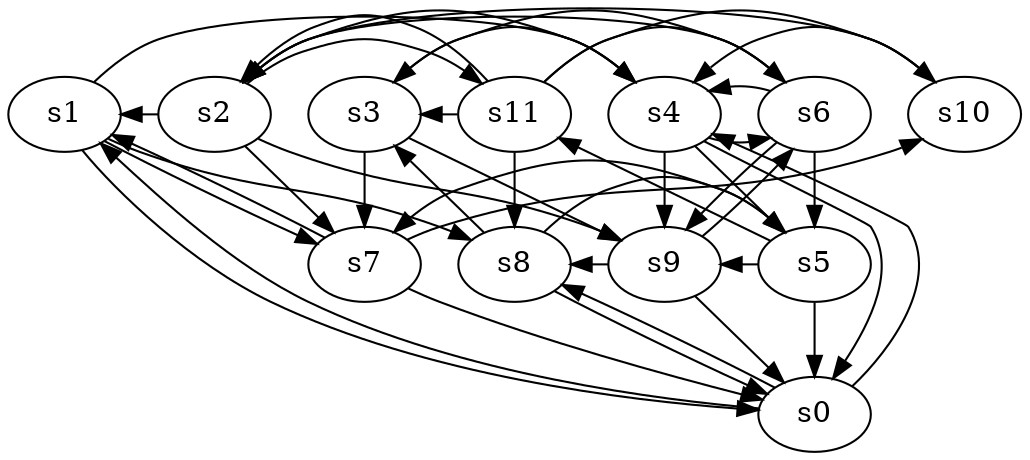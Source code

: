 digraph game_0789_complex_12 {
    s0 [name="s0", player=1];
    s1 [name="s1", player=1, target=1];
    s2 [name="s2", player=1];
    s3 [name="s3", player=0, target=1];
    s4 [name="s4", player=1, target=1];
    s5 [name="s5", player=0];
    s6 [name="s6", player=1];
    s7 [name="s7", player=1];
    s8 [name="s8", player=0, target=1];
    s9 [name="s9", player=0];
    s10 [name="s10", player=1, target=1];
    s11 [name="s11", player=1, target=1];

    s0 -> s1 [constraint="!(time % 2 == 0)"];
    s0 -> s4 [constraint="time % 2 == 1"];
    s0 -> s8 [constraint="time % 3 == 1 && time % 3 == 1"];
    s1 -> s0 [constraint="time % 5 == 4"];
    s1 -> s4 [constraint="time % 2 == 1 && time % 4 == 0"];
    s1 -> s7 [constraint="time % 7 == 1"];
    s1 -> s8 [constraint="time % 2 == 0 && time % 3 == 2"];
    s2 -> s1 [constraint="time % 5 == 0 || time % 4 == 3"];
    s2 -> s7 [constraint="time == 0 || time == 2 || time == 5 || time == 8 || time == 10"];
    s2 -> s9 [constraint="time % 2 == 0 && time % 5 == 1"];
    s2 -> s11 [constraint="time % 3 == 0 || time % 3 == 1"];
    s3 -> s4 [constraint="time == 11"];
    s3 -> s7;
    s3 -> s9 [constraint="time == 1 || time == 4"];
    s4 -> s0 [constraint="time % 7 == 3"];
    s4 -> s2 [constraint="time % 2 == 1 && time % 5 == 0"];
    s4 -> s5 [constraint="time % 4 == 3"];
    s4 -> s6 [constraint="!(time % 4 == 0)"];
    s4 -> s9;
    s5 -> s0;
    s5 -> s7 [constraint="time % 4 == 1 && time % 3 == 0"];
    s5 -> s9 [constraint="time == 2 || time == 5 || time == 17 || time == 19"];
    s5 -> s11 [constraint="!(time % 4 == 2)"];
    s6 -> s2 [constraint="time % 3 == 2 || time % 5 == 0"];
    s6 -> s3 [constraint="time % 3 == 1 && time % 4 == 2"];
    s6 -> s4 [constraint="time % 2 == 1"];
    s6 -> s5;
    s6 -> s9 [constraint="time == 1 || time == 16"];
    s7 -> s0 [constraint="time % 4 == 0 && time % 3 == 0"];
    s7 -> s1 [constraint="time % 2 == 0 && time % 3 == 0"];
    s7 -> s10 [constraint="!(time % 4 == 1)"];
    s8 -> s0 [constraint="time % 3 == 2 && time % 5 == 0"];
    s8 -> s3 [constraint="time % 4 == 0 && time % 4 == 2"];
    s8 -> s5 [constraint="time % 4 == 3 || time % 2 == 0"];
    s9 -> s0 [constraint="time % 2 == 1 || time % 5 == 4"];
    s9 -> s6 [constraint="time % 3 == 1 && time % 3 == 1"];
    s9 -> s8 [constraint="time % 2 == 1 || time % 5 == 0"];
    s10 -> s2 [constraint="time % 2 == 0 || time % 3 == 0"];
    s10 -> s4 [constraint="time % 2 == 0 && time % 3 == 0"];
    s11 -> s2 [constraint="!(time % 3 == 1)"];
    s11 -> s3 [constraint="time == 0 || time == 16 || time == 29"];
    s11 -> s6 [constraint="time % 2 == 0"];
    s11 -> s8;
    s11 -> s10 [constraint="time == 8"];
}
